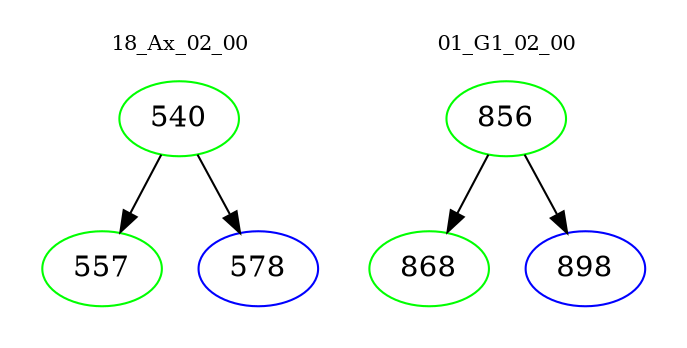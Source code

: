 digraph{
subgraph cluster_0 {
color = white
label = "18_Ax_02_00";
fontsize=10;
T0_540 [label="540", color="green"]
T0_540 -> T0_557 [color="black"]
T0_557 [label="557", color="green"]
T0_540 -> T0_578 [color="black"]
T0_578 [label="578", color="blue"]
}
subgraph cluster_1 {
color = white
label = "01_G1_02_00";
fontsize=10;
T1_856 [label="856", color="green"]
T1_856 -> T1_868 [color="black"]
T1_868 [label="868", color="green"]
T1_856 -> T1_898 [color="black"]
T1_898 [label="898", color="blue"]
}
}
